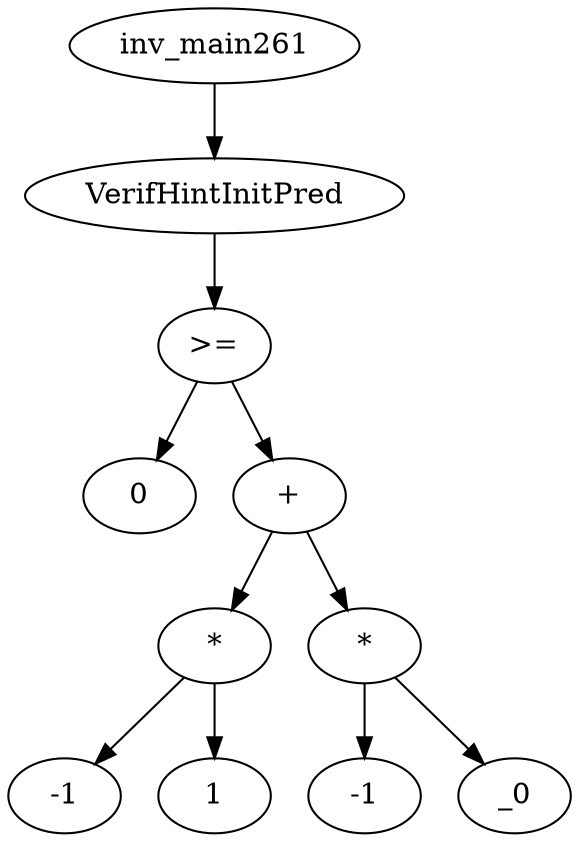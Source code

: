 digraph dag {
0 [label="inv_main261"];
1 [label="VerifHintInitPred"];
2 [label=">="];
3 [label="0"];
4 [label="+"];
5 [label="*"];
6 [label="-1"];
7 [label="1"];
8 [label="*"];
9 [label="-1"];
10 [label="_0"];
0->1
1->2
2->4
2 -> 3
4->5
4 -> 8
5->7
5 -> 6
8->10
8 -> 9
}
